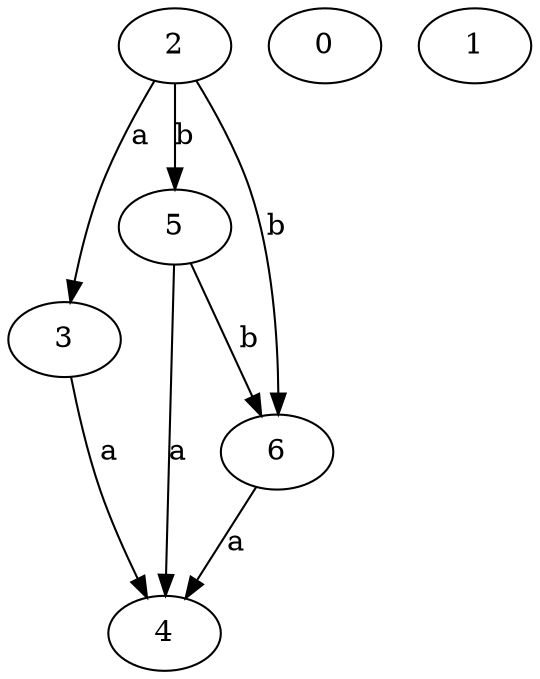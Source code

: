 strict digraph  {
2;
3;
0;
4;
5;
1;
6;
2 -> 3  [label=a];
2 -> 5  [label=b];
2 -> 6  [label=b];
3 -> 4  [label=a];
5 -> 4  [label=a];
5 -> 6  [label=b];
6 -> 4  [label=a];
}

